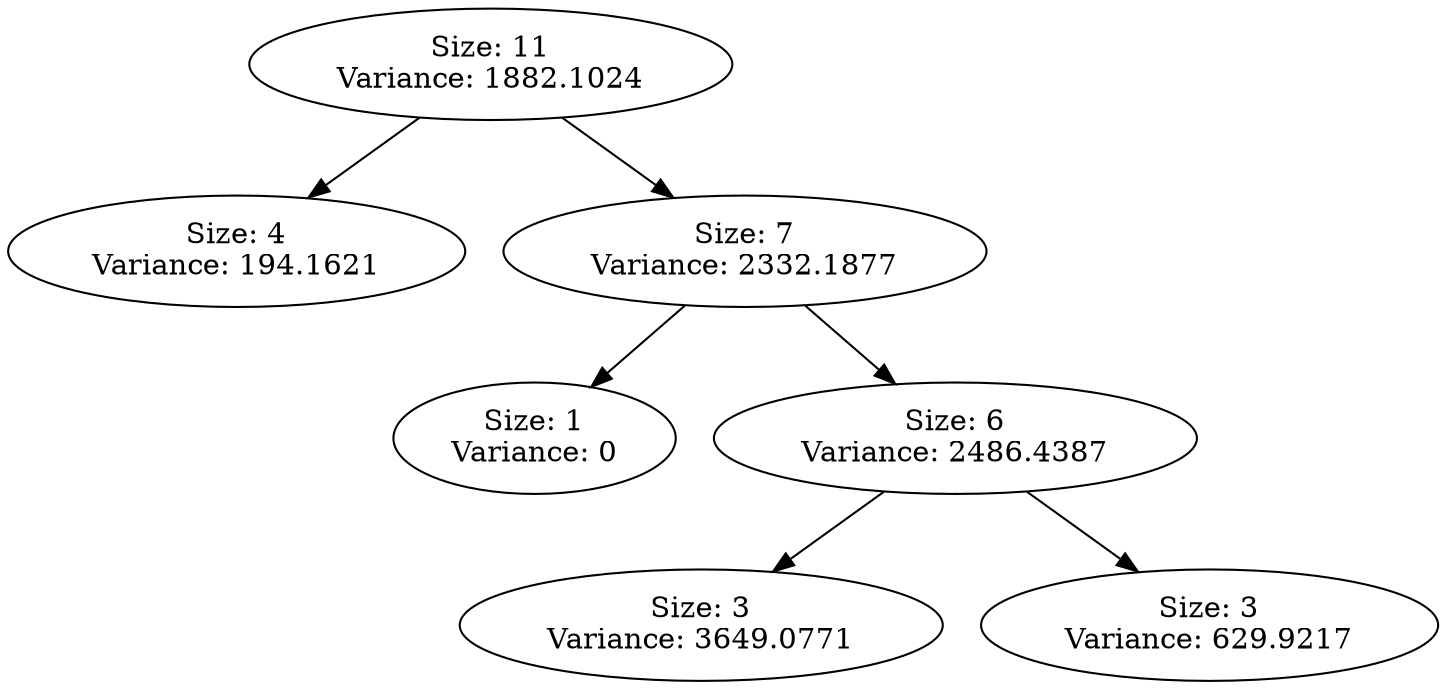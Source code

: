 DIGRAPH G {
"Size: 11\nVariance: 1882.1024" -> "Size: 4\nVariance: 194.1621" L=0;
"Size: 11\nVariance: 1882.1024" -> "Size: 7\nVariance: 2332.1877" L=0;
"Size: 7\nVariance: 2332.1877" -> "Size: 1\nVariance: 0" L=1;
"Size: 7\nVariance: 2332.1877" -> "Size: 6\nVariance: 2486.4387" L=1;
"Size: 6\nVariance: 2486.4387" -> "Size: 3\nVariance: 3649.0771" L=2;
"Size: 6\nVariance: 2486.4387" -> "Size: 3\nVariance: 629.9217" L=2;
}
